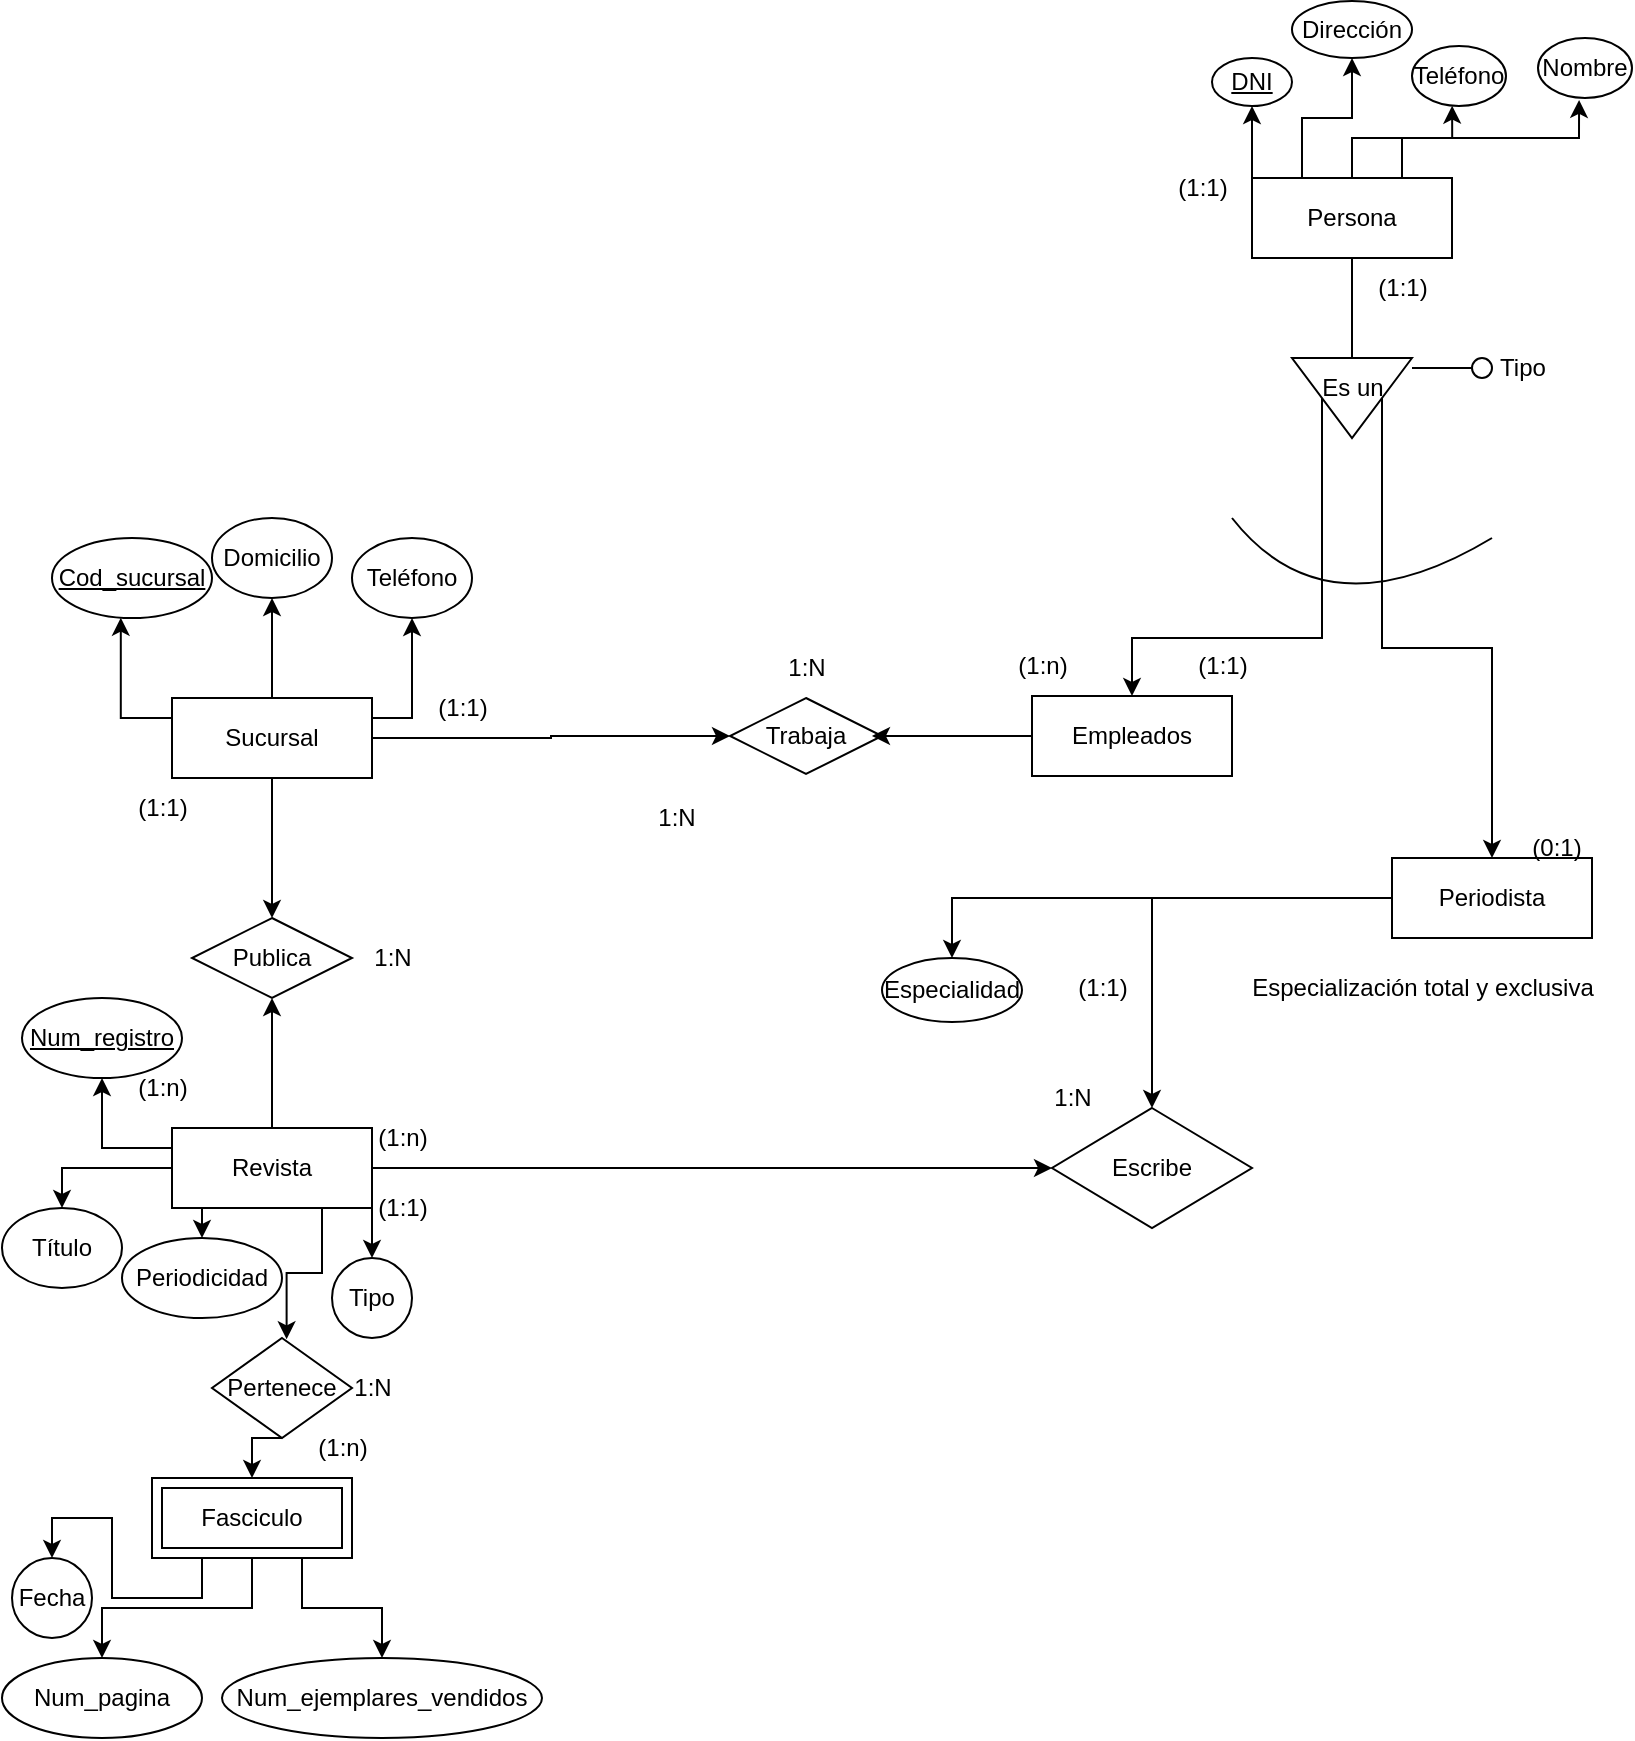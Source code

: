 <mxfile version="28.1.2">
  <diagram name="Página-1" id="VSKNQLoooZ6ng_yzYzl7">
    <mxGraphModel dx="570" dy="336" grid="1" gridSize="10" guides="1" tooltips="1" connect="1" arrows="1" fold="1" page="1" pageScale="1" pageWidth="827" pageHeight="1169" math="0" shadow="0">
      <root>
        <mxCell id="0" />
        <mxCell id="1" parent="0" />
        <mxCell id="C9iITZ3nko9GXs_gDSJu-8" style="edgeStyle=orthogonalEdgeStyle;rounded=0;orthogonalLoop=1;jettySize=auto;html=1;exitX=0.5;exitY=0;exitDx=0;exitDy=0;entryX=0.5;entryY=1;entryDx=0;entryDy=0;" edge="1" parent="1" source="C9iITZ3nko9GXs_gDSJu-3" target="C9iITZ3nko9GXs_gDSJu-4">
          <mxGeometry relative="1" as="geometry" />
        </mxCell>
        <mxCell id="C9iITZ3nko9GXs_gDSJu-9" style="edgeStyle=orthogonalEdgeStyle;rounded=0;orthogonalLoop=1;jettySize=auto;html=1;exitX=1;exitY=0.25;exitDx=0;exitDy=0;entryX=0.5;entryY=1;entryDx=0;entryDy=0;" edge="1" parent="1" source="C9iITZ3nko9GXs_gDSJu-3" target="C9iITZ3nko9GXs_gDSJu-6">
          <mxGeometry relative="1" as="geometry" />
        </mxCell>
        <mxCell id="C9iITZ3nko9GXs_gDSJu-10" style="edgeStyle=orthogonalEdgeStyle;rounded=0;orthogonalLoop=1;jettySize=auto;html=1;exitX=1;exitY=0.5;exitDx=0;exitDy=0;" edge="1" parent="1" source="C9iITZ3nko9GXs_gDSJu-3" target="C9iITZ3nko9GXs_gDSJu-11">
          <mxGeometry relative="1" as="geometry">
            <mxPoint x="270" y="389.857" as="targetPoint" />
          </mxGeometry>
        </mxCell>
        <mxCell id="C9iITZ3nko9GXs_gDSJu-28" style="edgeStyle=orthogonalEdgeStyle;rounded=0;orthogonalLoop=1;jettySize=auto;html=1;exitX=0.5;exitY=1;exitDx=0;exitDy=0;" edge="1" parent="1" source="C9iITZ3nko9GXs_gDSJu-3" target="C9iITZ3nko9GXs_gDSJu-29">
          <mxGeometry relative="1" as="geometry">
            <mxPoint x="139.857" y="470" as="targetPoint" />
          </mxGeometry>
        </mxCell>
        <mxCell id="C9iITZ3nko9GXs_gDSJu-3" value="Sucursal" style="whiteSpace=wrap;html=1;align=center;" vertex="1" parent="1">
          <mxGeometry x="90" y="370" width="100" height="40" as="geometry" />
        </mxCell>
        <mxCell id="C9iITZ3nko9GXs_gDSJu-4" value="Domicilio" style="ellipse;whiteSpace=wrap;html=1;align=center;" vertex="1" parent="1">
          <mxGeometry x="110" y="280" width="60" height="40" as="geometry" />
        </mxCell>
        <mxCell id="C9iITZ3nko9GXs_gDSJu-5" value="Cod_sucursal" style="ellipse;whiteSpace=wrap;html=1;align=center;fontStyle=4;" vertex="1" parent="1">
          <mxGeometry x="30" y="290" width="80" height="40" as="geometry" />
        </mxCell>
        <mxCell id="C9iITZ3nko9GXs_gDSJu-6" value="Teléfono" style="ellipse;whiteSpace=wrap;html=1;align=center;" vertex="1" parent="1">
          <mxGeometry x="180" y="290" width="60" height="40" as="geometry" />
        </mxCell>
        <mxCell id="C9iITZ3nko9GXs_gDSJu-7" style="edgeStyle=orthogonalEdgeStyle;rounded=0;orthogonalLoop=1;jettySize=auto;html=1;exitX=0;exitY=0.25;exitDx=0;exitDy=0;entryX=0.43;entryY=0.996;entryDx=0;entryDy=0;entryPerimeter=0;" edge="1" parent="1" source="C9iITZ3nko9GXs_gDSJu-3" target="C9iITZ3nko9GXs_gDSJu-5">
          <mxGeometry relative="1" as="geometry" />
        </mxCell>
        <mxCell id="C9iITZ3nko9GXs_gDSJu-11" value="Trabaja" style="shape=rhombus;perimeter=rhombusPerimeter;whiteSpace=wrap;html=1;align=center;" vertex="1" parent="1">
          <mxGeometry x="369" y="370" width="76" height="38" as="geometry" />
        </mxCell>
        <mxCell id="C9iITZ3nko9GXs_gDSJu-12" value="Empleados" style="whiteSpace=wrap;html=1;align=center;" vertex="1" parent="1">
          <mxGeometry x="520" y="369" width="100" height="40" as="geometry" />
        </mxCell>
        <mxCell id="C9iITZ3nko9GXs_gDSJu-14" value="(1:1)" style="text;html=1;align=center;verticalAlign=middle;resizable=0;points=[];autosize=1;strokeColor=none;fillColor=none;" vertex="1" parent="1">
          <mxGeometry x="210" y="360" width="50" height="30" as="geometry" />
        </mxCell>
        <mxCell id="C9iITZ3nko9GXs_gDSJu-16" value="(1:1)" style="text;html=1;align=center;verticalAlign=middle;resizable=0;points=[];autosize=1;strokeColor=none;fillColor=none;" vertex="1" parent="1">
          <mxGeometry x="580" y="100" width="50" height="30" as="geometry" />
        </mxCell>
        <mxCell id="C9iITZ3nko9GXs_gDSJu-18" value="1:N" style="text;html=1;align=center;verticalAlign=middle;resizable=0;points=[];autosize=1;strokeColor=none;fillColor=none;" vertex="1" parent="1">
          <mxGeometry x="322" y="415" width="40" height="30" as="geometry" />
        </mxCell>
        <mxCell id="C9iITZ3nko9GXs_gDSJu-19" value="Teléfono" style="ellipse;whiteSpace=wrap;html=1;align=center;" vertex="1" parent="1">
          <mxGeometry x="710" y="44" width="47" height="30" as="geometry" />
        </mxCell>
        <mxCell id="C9iITZ3nko9GXs_gDSJu-21" value="Dirección" style="ellipse;whiteSpace=wrap;html=1;align=center;" vertex="1" parent="1">
          <mxGeometry x="650" y="21.5" width="60" height="28.5" as="geometry" />
        </mxCell>
        <mxCell id="C9iITZ3nko9GXs_gDSJu-22" value="Nombre" style="ellipse;whiteSpace=wrap;html=1;align=center;" vertex="1" parent="1">
          <mxGeometry x="773" y="40" width="47" height="30" as="geometry" />
        </mxCell>
        <mxCell id="C9iITZ3nko9GXs_gDSJu-29" value="Publica" style="shape=rhombus;perimeter=rhombusPerimeter;whiteSpace=wrap;html=1;align=center;" vertex="1" parent="1">
          <mxGeometry x="100" y="480" width="80" height="40" as="geometry" />
        </mxCell>
        <mxCell id="C9iITZ3nko9GXs_gDSJu-33" value="" style="edgeStyle=orthogonalEdgeStyle;rounded=0;orthogonalLoop=1;jettySize=auto;html=1;" edge="1" parent="1" source="C9iITZ3nko9GXs_gDSJu-31" target="C9iITZ3nko9GXs_gDSJu-29">
          <mxGeometry relative="1" as="geometry" />
        </mxCell>
        <mxCell id="C9iITZ3nko9GXs_gDSJu-44" style="edgeStyle=orthogonalEdgeStyle;rounded=0;orthogonalLoop=1;jettySize=auto;html=1;exitX=0.5;exitY=1;exitDx=0;exitDy=0;entryX=0.5;entryY=0;entryDx=0;entryDy=0;" edge="1" parent="1" source="C9iITZ3nko9GXs_gDSJu-31" target="C9iITZ3nko9GXs_gDSJu-37">
          <mxGeometry relative="1" as="geometry" />
        </mxCell>
        <mxCell id="C9iITZ3nko9GXs_gDSJu-45" style="edgeStyle=orthogonalEdgeStyle;rounded=0;orthogonalLoop=1;jettySize=auto;html=1;exitX=1;exitY=1;exitDx=0;exitDy=0;" edge="1" parent="1" source="C9iITZ3nko9GXs_gDSJu-31" target="C9iITZ3nko9GXs_gDSJu-38">
          <mxGeometry relative="1" as="geometry" />
        </mxCell>
        <mxCell id="C9iITZ3nko9GXs_gDSJu-46" style="edgeStyle=orthogonalEdgeStyle;rounded=0;orthogonalLoop=1;jettySize=auto;html=1;exitX=1;exitY=0.5;exitDx=0;exitDy=0;entryX=0;entryY=0.5;entryDx=0;entryDy=0;" edge="1" parent="1" source="C9iITZ3nko9GXs_gDSJu-31" target="C9iITZ3nko9GXs_gDSJu-67">
          <mxGeometry relative="1" as="geometry">
            <mxPoint x="280" y="605" as="targetPoint" />
          </mxGeometry>
        </mxCell>
        <mxCell id="C9iITZ3nko9GXs_gDSJu-132" style="edgeStyle=orthogonalEdgeStyle;rounded=0;orthogonalLoop=1;jettySize=auto;html=1;exitX=0;exitY=0.25;exitDx=0;exitDy=0;entryX=0.5;entryY=1;entryDx=0;entryDy=0;" edge="1" parent="1" source="C9iITZ3nko9GXs_gDSJu-31" target="C9iITZ3nko9GXs_gDSJu-39">
          <mxGeometry relative="1" as="geometry" />
        </mxCell>
        <mxCell id="C9iITZ3nko9GXs_gDSJu-133" style="edgeStyle=orthogonalEdgeStyle;rounded=0;orthogonalLoop=1;jettySize=auto;html=1;exitX=0;exitY=0.5;exitDx=0;exitDy=0;entryX=0.5;entryY=0;entryDx=0;entryDy=0;" edge="1" parent="1" source="C9iITZ3nko9GXs_gDSJu-31" target="C9iITZ3nko9GXs_gDSJu-36">
          <mxGeometry relative="1" as="geometry" />
        </mxCell>
        <mxCell id="C9iITZ3nko9GXs_gDSJu-31" value="Revista" style="whiteSpace=wrap;html=1;align=center;" vertex="1" parent="1">
          <mxGeometry x="90" y="585" width="100" height="40" as="geometry" />
        </mxCell>
        <mxCell id="C9iITZ3nko9GXs_gDSJu-36" value="Título" style="ellipse;whiteSpace=wrap;html=1;align=center;" vertex="1" parent="1">
          <mxGeometry x="5" y="625" width="60" height="40" as="geometry" />
        </mxCell>
        <mxCell id="C9iITZ3nko9GXs_gDSJu-37" value="Periodicidad" style="ellipse;whiteSpace=wrap;html=1;align=center;" vertex="1" parent="1">
          <mxGeometry x="65" y="640" width="80" height="40" as="geometry" />
        </mxCell>
        <mxCell id="C9iITZ3nko9GXs_gDSJu-38" value="Tipo" style="ellipse;whiteSpace=wrap;html=1;align=center;" vertex="1" parent="1">
          <mxGeometry x="170" y="650" width="40" height="40" as="geometry" />
        </mxCell>
        <mxCell id="C9iITZ3nko9GXs_gDSJu-39" value="Num_registro" style="ellipse;whiteSpace=wrap;html=1;align=center;fontStyle=4;" vertex="1" parent="1">
          <mxGeometry x="15" y="520" width="80" height="40" as="geometry" />
        </mxCell>
        <mxCell id="C9iITZ3nko9GXs_gDSJu-68" value="" style="edgeStyle=orthogonalEdgeStyle;rounded=0;orthogonalLoop=1;jettySize=auto;html=1;" edge="1" parent="1" source="C9iITZ3nko9GXs_gDSJu-48" target="C9iITZ3nko9GXs_gDSJu-67">
          <mxGeometry relative="1" as="geometry" />
        </mxCell>
        <mxCell id="C9iITZ3nko9GXs_gDSJu-137" style="edgeStyle=orthogonalEdgeStyle;rounded=0;orthogonalLoop=1;jettySize=auto;html=1;exitX=0;exitY=0.5;exitDx=0;exitDy=0;entryX=0.5;entryY=0;entryDx=0;entryDy=0;" edge="1" parent="1" source="C9iITZ3nko9GXs_gDSJu-48" target="C9iITZ3nko9GXs_gDSJu-50">
          <mxGeometry relative="1" as="geometry" />
        </mxCell>
        <mxCell id="C9iITZ3nko9GXs_gDSJu-48" value="Periodista" style="whiteSpace=wrap;html=1;" vertex="1" parent="1">
          <mxGeometry x="700" y="450" width="100" height="40" as="geometry" />
        </mxCell>
        <mxCell id="C9iITZ3nko9GXs_gDSJu-50" value="Especialidad" style="ellipse;whiteSpace=wrap;html=1;align=center;" vertex="1" parent="1">
          <mxGeometry x="445" y="500" width="70" height="32" as="geometry" />
        </mxCell>
        <mxCell id="C9iITZ3nko9GXs_gDSJu-61" value="(1:n)" style="text;html=1;align=center;verticalAlign=middle;resizable=0;points=[];autosize=1;strokeColor=none;fillColor=none;" vertex="1" parent="1">
          <mxGeometry x="60" y="550" width="50" height="30" as="geometry" />
        </mxCell>
        <mxCell id="C9iITZ3nko9GXs_gDSJu-62" value="(1:1)" style="text;html=1;align=center;verticalAlign=middle;resizable=0;points=[];autosize=1;strokeColor=none;fillColor=none;" vertex="1" parent="1">
          <mxGeometry x="60" y="410" width="50" height="30" as="geometry" />
        </mxCell>
        <mxCell id="C9iITZ3nko9GXs_gDSJu-63" value="1:N" style="text;html=1;align=center;verticalAlign=middle;resizable=0;points=[];autosize=1;strokeColor=none;fillColor=none;" vertex="1" parent="1">
          <mxGeometry x="180" y="485" width="40" height="30" as="geometry" />
        </mxCell>
        <mxCell id="C9iITZ3nko9GXs_gDSJu-70" style="edgeStyle=orthogonalEdgeStyle;rounded=0;orthogonalLoop=1;jettySize=auto;html=1;exitX=0.25;exitY=1;exitDx=0;exitDy=0;entryX=0;entryY=0.5;entryDx=0;entryDy=0;" edge="1" parent="1" source="C9iITZ3nko9GXs_gDSJu-64" target="C9iITZ3nko9GXs_gDSJu-73">
          <mxGeometry relative="1" as="geometry">
            <mxPoint x="454.931" y="670" as="targetPoint" />
          </mxGeometry>
        </mxCell>
        <mxCell id="C9iITZ3nko9GXs_gDSJu-71" style="edgeStyle=orthogonalEdgeStyle;rounded=0;orthogonalLoop=1;jettySize=auto;html=1;exitX=0.5;exitY=1;exitDx=0;exitDy=0;" edge="1" parent="1" source="C9iITZ3nko9GXs_gDSJu-64" target="C9iITZ3nko9GXs_gDSJu-74">
          <mxGeometry relative="1" as="geometry">
            <mxPoint x="479.759" y="690" as="targetPoint" />
          </mxGeometry>
        </mxCell>
        <mxCell id="C9iITZ3nko9GXs_gDSJu-130" style="edgeStyle=orthogonalEdgeStyle;rounded=0;orthogonalLoop=1;jettySize=auto;html=1;exitX=0.75;exitY=1;exitDx=0;exitDy=0;entryX=0.5;entryY=0;entryDx=0;entryDy=0;" edge="1" parent="1" source="C9iITZ3nko9GXs_gDSJu-64" target="C9iITZ3nko9GXs_gDSJu-75">
          <mxGeometry relative="1" as="geometry" />
        </mxCell>
        <mxCell id="C9iITZ3nko9GXs_gDSJu-64" value="Fasciculo" style="shape=ext;margin=3;double=1;whiteSpace=wrap;html=1;align=center;" vertex="1" parent="1">
          <mxGeometry x="80" y="760" width="100" height="40" as="geometry" />
        </mxCell>
        <mxCell id="C9iITZ3nko9GXs_gDSJu-67" value="Escribe" style="shape=rhombus;perimeter=rhombusPerimeter;whiteSpace=wrap;html=1;align=center;" vertex="1" parent="1">
          <mxGeometry x="530" y="575" width="100" height="60" as="geometry" />
        </mxCell>
        <mxCell id="C9iITZ3nko9GXs_gDSJu-73" value="Fecha" style="ellipse;whiteSpace=wrap;html=1;align=center;direction=south;" vertex="1" parent="1">
          <mxGeometry x="10" y="800" width="40" height="40" as="geometry" />
        </mxCell>
        <mxCell id="C9iITZ3nko9GXs_gDSJu-74" value="Num_pagina" style="ellipse;whiteSpace=wrap;html=1;align=center;" vertex="1" parent="1">
          <mxGeometry x="5" y="850" width="100" height="40" as="geometry" />
        </mxCell>
        <mxCell id="C9iITZ3nko9GXs_gDSJu-75" value="Num_ejemplares_vendidos" style="ellipse;whiteSpace=wrap;html=1;align=center;" vertex="1" parent="1">
          <mxGeometry x="115" y="850" width="160" height="40" as="geometry" />
        </mxCell>
        <mxCell id="C9iITZ3nko9GXs_gDSJu-76" value="(1:n)" style="text;html=1;align=center;verticalAlign=middle;resizable=0;points=[];autosize=1;strokeColor=none;fillColor=none;" vertex="1" parent="1">
          <mxGeometry x="150" y="730" width="50" height="30" as="geometry" />
        </mxCell>
        <mxCell id="C9iITZ3nko9GXs_gDSJu-77" value="(1:1)" style="text;html=1;align=center;verticalAlign=middle;resizable=0;points=[];autosize=1;strokeColor=none;fillColor=none;" vertex="1" parent="1">
          <mxGeometry x="180" y="610" width="50" height="30" as="geometry" />
        </mxCell>
        <mxCell id="C9iITZ3nko9GXs_gDSJu-78" value="1:N" style="text;html=1;align=center;verticalAlign=middle;resizable=0;points=[];autosize=1;strokeColor=none;fillColor=none;" vertex="1" parent="1">
          <mxGeometry x="170" y="700" width="40" height="30" as="geometry" />
        </mxCell>
        <mxCell id="C9iITZ3nko9GXs_gDSJu-101" style="edgeStyle=orthogonalEdgeStyle;rounded=0;orthogonalLoop=1;jettySize=auto;html=1;exitX=0;exitY=0;exitDx=0;exitDy=0;entryX=0.5;entryY=1;entryDx=0;entryDy=0;" edge="1" parent="1" source="C9iITZ3nko9GXs_gDSJu-79" target="C9iITZ3nko9GXs_gDSJu-98">
          <mxGeometry relative="1" as="geometry" />
        </mxCell>
        <mxCell id="C9iITZ3nko9GXs_gDSJu-102" style="edgeStyle=orthogonalEdgeStyle;rounded=0;orthogonalLoop=1;jettySize=auto;html=1;exitX=0.25;exitY=0;exitDx=0;exitDy=0;entryX=0.5;entryY=1;entryDx=0;entryDy=0;" edge="1" parent="1" source="C9iITZ3nko9GXs_gDSJu-79" target="C9iITZ3nko9GXs_gDSJu-21">
          <mxGeometry relative="1" as="geometry" />
        </mxCell>
        <mxCell id="C9iITZ3nko9GXs_gDSJu-79" value="Persona" style="whiteSpace=wrap;html=1;align=center;" vertex="1" parent="1">
          <mxGeometry x="630" y="110" width="100" height="40" as="geometry" />
        </mxCell>
        <mxCell id="C9iITZ3nko9GXs_gDSJu-141" style="edgeStyle=orthogonalEdgeStyle;rounded=0;orthogonalLoop=1;jettySize=auto;html=1;exitX=0.5;exitY=0;exitDx=0;exitDy=0;entryX=0.5;entryY=0;entryDx=0;entryDy=0;" edge="1" parent="1" source="C9iITZ3nko9GXs_gDSJu-82" target="C9iITZ3nko9GXs_gDSJu-48">
          <mxGeometry relative="1" as="geometry" />
        </mxCell>
        <mxCell id="C9iITZ3nko9GXs_gDSJu-142" style="edgeStyle=orthogonalEdgeStyle;rounded=0;orthogonalLoop=1;jettySize=auto;html=1;exitX=0.5;exitY=1;exitDx=0;exitDy=0;entryX=0.5;entryY=0;entryDx=0;entryDy=0;" edge="1" parent="1" source="C9iITZ3nko9GXs_gDSJu-82" target="C9iITZ3nko9GXs_gDSJu-12">
          <mxGeometry relative="1" as="geometry">
            <Array as="points">
              <mxPoint x="665" y="340" />
              <mxPoint x="570" y="340" />
            </Array>
          </mxGeometry>
        </mxCell>
        <mxCell id="C9iITZ3nko9GXs_gDSJu-82" value="" style="triangle;whiteSpace=wrap;html=1;rotation=90;" vertex="1" parent="1">
          <mxGeometry x="660" y="190" width="40" height="60" as="geometry" />
        </mxCell>
        <mxCell id="C9iITZ3nko9GXs_gDSJu-98" value="DNI" style="ellipse;whiteSpace=wrap;html=1;align=center;fontStyle=4;" vertex="1" parent="1">
          <mxGeometry x="610" y="50" width="40" height="24" as="geometry" />
        </mxCell>
        <mxCell id="C9iITZ3nko9GXs_gDSJu-103" style="edgeStyle=orthogonalEdgeStyle;rounded=0;orthogonalLoop=1;jettySize=auto;html=1;exitX=0.5;exitY=0;exitDx=0;exitDy=0;entryX=0.427;entryY=0.994;entryDx=0;entryDy=0;entryPerimeter=0;" edge="1" parent="1" source="C9iITZ3nko9GXs_gDSJu-79" target="C9iITZ3nko9GXs_gDSJu-19">
          <mxGeometry relative="1" as="geometry" />
        </mxCell>
        <mxCell id="C9iITZ3nko9GXs_gDSJu-104" style="edgeStyle=orthogonalEdgeStyle;rounded=0;orthogonalLoop=1;jettySize=auto;html=1;exitX=0.75;exitY=0;exitDx=0;exitDy=0;entryX=0.437;entryY=1.032;entryDx=0;entryDy=0;entryPerimeter=0;" edge="1" parent="1" source="C9iITZ3nko9GXs_gDSJu-79" target="C9iITZ3nko9GXs_gDSJu-22">
          <mxGeometry relative="1" as="geometry" />
        </mxCell>
        <mxCell id="C9iITZ3nko9GXs_gDSJu-113" value="" style="endArrow=none;html=1;rounded=0;exitX=0.5;exitY=1;exitDx=0;exitDy=0;entryX=0;entryY=0.5;entryDx=0;entryDy=0;" edge="1" parent="1" source="C9iITZ3nko9GXs_gDSJu-79" target="C9iITZ3nko9GXs_gDSJu-82">
          <mxGeometry relative="1" as="geometry">
            <mxPoint x="680" y="150" as="sourcePoint" />
            <mxPoint x="681.464" y="171.464" as="targetPoint" />
          </mxGeometry>
        </mxCell>
        <mxCell id="C9iITZ3nko9GXs_gDSJu-115" value="(1:1&lt;span style=&quot;color: rgba(0, 0, 0, 0); font-family: monospace; font-size: 0px; text-align: start;&quot;&gt;%3CmxGraphModel%3E%3Croot%3E%3CmxCell%20id%3D%220%22%2F%3E%3CmxCell%20id%3D%221%22%20parent%3D%220%22%2F%3E%3CmxCell%20id%3D%222%22%20value%3D%22(1%3An)%22%20style%3D%22text%3Bhtml%3D1%3Balign%3Dcenter%3BverticalAlign%3Dmiddle%3Bresizable%3D0%3Bpoints%3D%5B%5D%3Bautosize%3D1%3BstrokeColor%3Dnone%3BfillColor%3Dnone%3B%22%20vertex%3D%221%22%20parent%3D%221%22%3E%3CmxGeometry%20x%3D%22580%22%20y%3D%22100%22%20width%3D%2250%22%20height%3D%2230%22%20as%3D%22geometry%22%2F%3E%3C%2FmxCell%3E%3C%2Froot%3E%3C%2FmxGraphModel%3E&lt;/span&gt;)" style="text;html=1;align=center;verticalAlign=middle;resizable=0;points=[];autosize=1;strokeColor=none;fillColor=none;" vertex="1" parent="1">
          <mxGeometry x="590" y="339" width="50" height="30" as="geometry" />
        </mxCell>
        <mxCell id="C9iITZ3nko9GXs_gDSJu-116" value="(0:1&lt;span style=&quot;color: rgba(0, 0, 0, 0); font-family: monospace; font-size: 0px; text-align: start;&quot;&gt;%3CmxGraphModel%3E%3Croot%3E%3CmxCell%20id%3D%220%22%2F%3E%3CmxCell%20id%3D%221%22%20parent%3D%220%22%2F%3E%3CmxCell%20id%3D%222%22%20value%3D%22(1%3An)%22%20style%3D%22text%3Bhtml%3D1%3Balign%3Dcenter%3BverticalAlign%3Dmiddle%3Bresizable%3D0%3Bpoints%3D%5B%5D%3Bautosize%3D1%3BstrokeColor%3Dnone%3BfillColor%3Dnone%3B%22%20vertex%3D%221%22%20parent%3D%221%22%3E%3CmxGeometry%20x%3D%22580%22%20y%3D%22100%22%20width%3D%2250%22%20height%3D%2230%22%20as%3D%22geometry%22%2F%3E%3C%2FmxCell%3E%3C%2Froot%3E%3C%2FmxGraphModel%3E&lt;/span&gt;)" style="text;html=1;align=center;verticalAlign=middle;resizable=0;points=[];autosize=1;strokeColor=none;fillColor=none;" vertex="1" parent="1">
          <mxGeometry x="757" y="430" width="50" height="30" as="geometry" />
        </mxCell>
        <mxCell id="C9iITZ3nko9GXs_gDSJu-117" value="(1:1&lt;span style=&quot;color: rgba(0, 0, 0, 0); font-family: monospace; font-size: 0px; text-align: start;&quot;&gt;%3CmxGraphModel%3E%3Croot%3E%3CmxCell%20id%3D%220%22%2F%3E%3CmxCell%20id%3D%221%22%20parent%3D%220%22%2F%3E%3CmxCell%20id%3D%222%22%20value%3D%22(1%3An)%22%20style%3D%22text%3Bhtml%3D1%3Balign%3Dcenter%3BverticalAlign%3Dmiddle%3Bresizable%3D0%3Bpoints%3D%5B%5D%3Bautosize%3D1%3BstrokeColor%3Dnone%3BfillColor%3Dnone%3B%22%20vertex%3D%221%22%20parent%3D%221%22%3E%3CmxGeometry%20x%3D%22580%22%20y%3D%22100%22%20width%3D%2250%22%20height%3D%2230%22%20as%3D%22geometry%22%2F%3E%3C%2FmxCell%3E%3C%2Froot%3E%3C%2FmxGraphModel%3E&lt;/span&gt;)" style="text;html=1;align=center;verticalAlign=middle;resizable=0;points=[];autosize=1;strokeColor=none;fillColor=none;" vertex="1" parent="1">
          <mxGeometry x="680" y="150" width="50" height="30" as="geometry" />
        </mxCell>
        <mxCell id="C9iITZ3nko9GXs_gDSJu-118" value="" style="ellipse;whiteSpace=wrap;html=1;aspect=fixed;" vertex="1" parent="1">
          <mxGeometry x="740" y="200" width="10" height="10" as="geometry" />
        </mxCell>
        <mxCell id="C9iITZ3nko9GXs_gDSJu-120" value="" style="line;strokeWidth=1;rotatable=0;dashed=0;labelPosition=right;align=left;verticalAlign=middle;spacingTop=0;spacingLeft=6;points=[];portConstraint=eastwest;" vertex="1" parent="1">
          <mxGeometry x="710" y="200" width="30" height="10" as="geometry" />
        </mxCell>
        <mxCell id="C9iITZ3nko9GXs_gDSJu-122" value="Tipo" style="text;html=1;align=center;verticalAlign=middle;resizable=0;points=[];autosize=1;strokeColor=none;fillColor=none;" vertex="1" parent="1">
          <mxGeometry x="740" y="190" width="50" height="30" as="geometry" />
        </mxCell>
        <mxCell id="C9iITZ3nko9GXs_gDSJu-123" value="Especialización total y exclusiva" style="text;html=1;align=center;verticalAlign=middle;resizable=0;points=[];autosize=1;strokeColor=none;fillColor=none;" vertex="1" parent="1">
          <mxGeometry x="620" y="500" width="190" height="30" as="geometry" />
        </mxCell>
        <mxCell id="C9iITZ3nko9GXs_gDSJu-135" style="edgeStyle=orthogonalEdgeStyle;rounded=0;orthogonalLoop=1;jettySize=auto;html=1;exitX=0.5;exitY=1;exitDx=0;exitDy=0;entryX=0.5;entryY=0;entryDx=0;entryDy=0;" edge="1" parent="1" source="C9iITZ3nko9GXs_gDSJu-131" target="C9iITZ3nko9GXs_gDSJu-64">
          <mxGeometry relative="1" as="geometry" />
        </mxCell>
        <mxCell id="C9iITZ3nko9GXs_gDSJu-131" value="Pertenece" style="shape=rhombus;perimeter=rhombusPerimeter;whiteSpace=wrap;html=1;align=center;" vertex="1" parent="1">
          <mxGeometry x="110" y="690" width="70" height="50" as="geometry" />
        </mxCell>
        <mxCell id="C9iITZ3nko9GXs_gDSJu-134" style="edgeStyle=orthogonalEdgeStyle;rounded=0;orthogonalLoop=1;jettySize=auto;html=1;exitX=0.75;exitY=1;exitDx=0;exitDy=0;entryX=0.533;entryY=0.013;entryDx=0;entryDy=0;entryPerimeter=0;" edge="1" parent="1" source="C9iITZ3nko9GXs_gDSJu-31" target="C9iITZ3nko9GXs_gDSJu-131">
          <mxGeometry relative="1" as="geometry" />
        </mxCell>
        <mxCell id="C9iITZ3nko9GXs_gDSJu-138" value="(1:1)" style="text;html=1;align=center;verticalAlign=middle;resizable=0;points=[];autosize=1;strokeColor=none;fillColor=none;" vertex="1" parent="1">
          <mxGeometry x="530" y="500" width="50" height="30" as="geometry" />
        </mxCell>
        <mxCell id="C9iITZ3nko9GXs_gDSJu-139" value="(1:n)" style="text;html=1;align=center;verticalAlign=middle;resizable=0;points=[];autosize=1;strokeColor=none;fillColor=none;" vertex="1" parent="1">
          <mxGeometry x="180" y="575" width="50" height="30" as="geometry" />
        </mxCell>
        <mxCell id="C9iITZ3nko9GXs_gDSJu-140" value="1:N" style="text;html=1;align=center;verticalAlign=middle;resizable=0;points=[];autosize=1;strokeColor=none;fillColor=none;" vertex="1" parent="1">
          <mxGeometry x="520" y="555" width="40" height="30" as="geometry" />
        </mxCell>
        <mxCell id="C9iITZ3nko9GXs_gDSJu-143" style="edgeStyle=orthogonalEdgeStyle;rounded=0;orthogonalLoop=1;jettySize=auto;html=1;exitX=0;exitY=0.5;exitDx=0;exitDy=0;entryX=0.934;entryY=0.499;entryDx=0;entryDy=0;entryPerimeter=0;" edge="1" parent="1" source="C9iITZ3nko9GXs_gDSJu-12" target="C9iITZ3nko9GXs_gDSJu-11">
          <mxGeometry relative="1" as="geometry" />
        </mxCell>
        <mxCell id="C9iITZ3nko9GXs_gDSJu-144" value="1:N" style="text;html=1;align=center;verticalAlign=middle;resizable=0;points=[];autosize=1;strokeColor=none;fillColor=none;" vertex="1" parent="1">
          <mxGeometry x="387" y="340" width="40" height="30" as="geometry" />
        </mxCell>
        <mxCell id="C9iITZ3nko9GXs_gDSJu-146" value="(1:n&lt;span style=&quot;color: rgba(0, 0, 0, 0); font-family: monospace; font-size: 0px; text-align: start;&quot;&gt;%3CmxGraphModel%3E%3Croot%3E%3CmxCell%20id%3D%220%22%2F%3E%3CmxCell%20id%3D%221%22%20parent%3D%220%22%2F%3E%3CmxCell%20id%3D%222%22%20value%3D%22(1%3An)%22%20style%3D%22text%3Bhtml%3D1%3Balign%3Dcenter%3BverticalAlign%3Dmiddle%3Bresizable%3D0%3Bpoints%3D%5B%5D%3Bautosize%3D1%3BstrokeColor%3Dnone%3BfillColor%3Dnone%3B%22%20vertex%3D%221%22%20parent%3D%221%22%3E%3CmxGeometry%20x%3D%22580%22%20y%3D%22100%22%20width%3D%2250%22%20height%3D%2230%22%20as%3D%22geometry%22%2F%3E%3C%2FmxCell%3E%3C%2Froot%3E%3C%2FmxGraphModel%3E&lt;/span&gt;)" style="text;html=1;align=center;verticalAlign=middle;resizable=0;points=[];autosize=1;strokeColor=none;fillColor=none;" vertex="1" parent="1">
          <mxGeometry x="500" y="339" width="50" height="30" as="geometry" />
        </mxCell>
        <mxCell id="C9iITZ3nko9GXs_gDSJu-147" value="Es un" style="text;html=1;align=center;verticalAlign=middle;resizable=0;points=[];autosize=1;strokeColor=none;fillColor=none;" vertex="1" parent="1">
          <mxGeometry x="655" y="200" width="50" height="30" as="geometry" />
        </mxCell>
        <mxCell id="C9iITZ3nko9GXs_gDSJu-148" value="" style="curved=1;endArrow=none;html=1;rounded=0;" edge="1" parent="1">
          <mxGeometry width="50" height="50" relative="1" as="geometry">
            <mxPoint x="620" y="280" as="sourcePoint" />
            <mxPoint x="750" y="290" as="targetPoint" />
            <Array as="points">
              <mxPoint x="667" y="340" />
            </Array>
          </mxGeometry>
        </mxCell>
      </root>
    </mxGraphModel>
  </diagram>
</mxfile>
